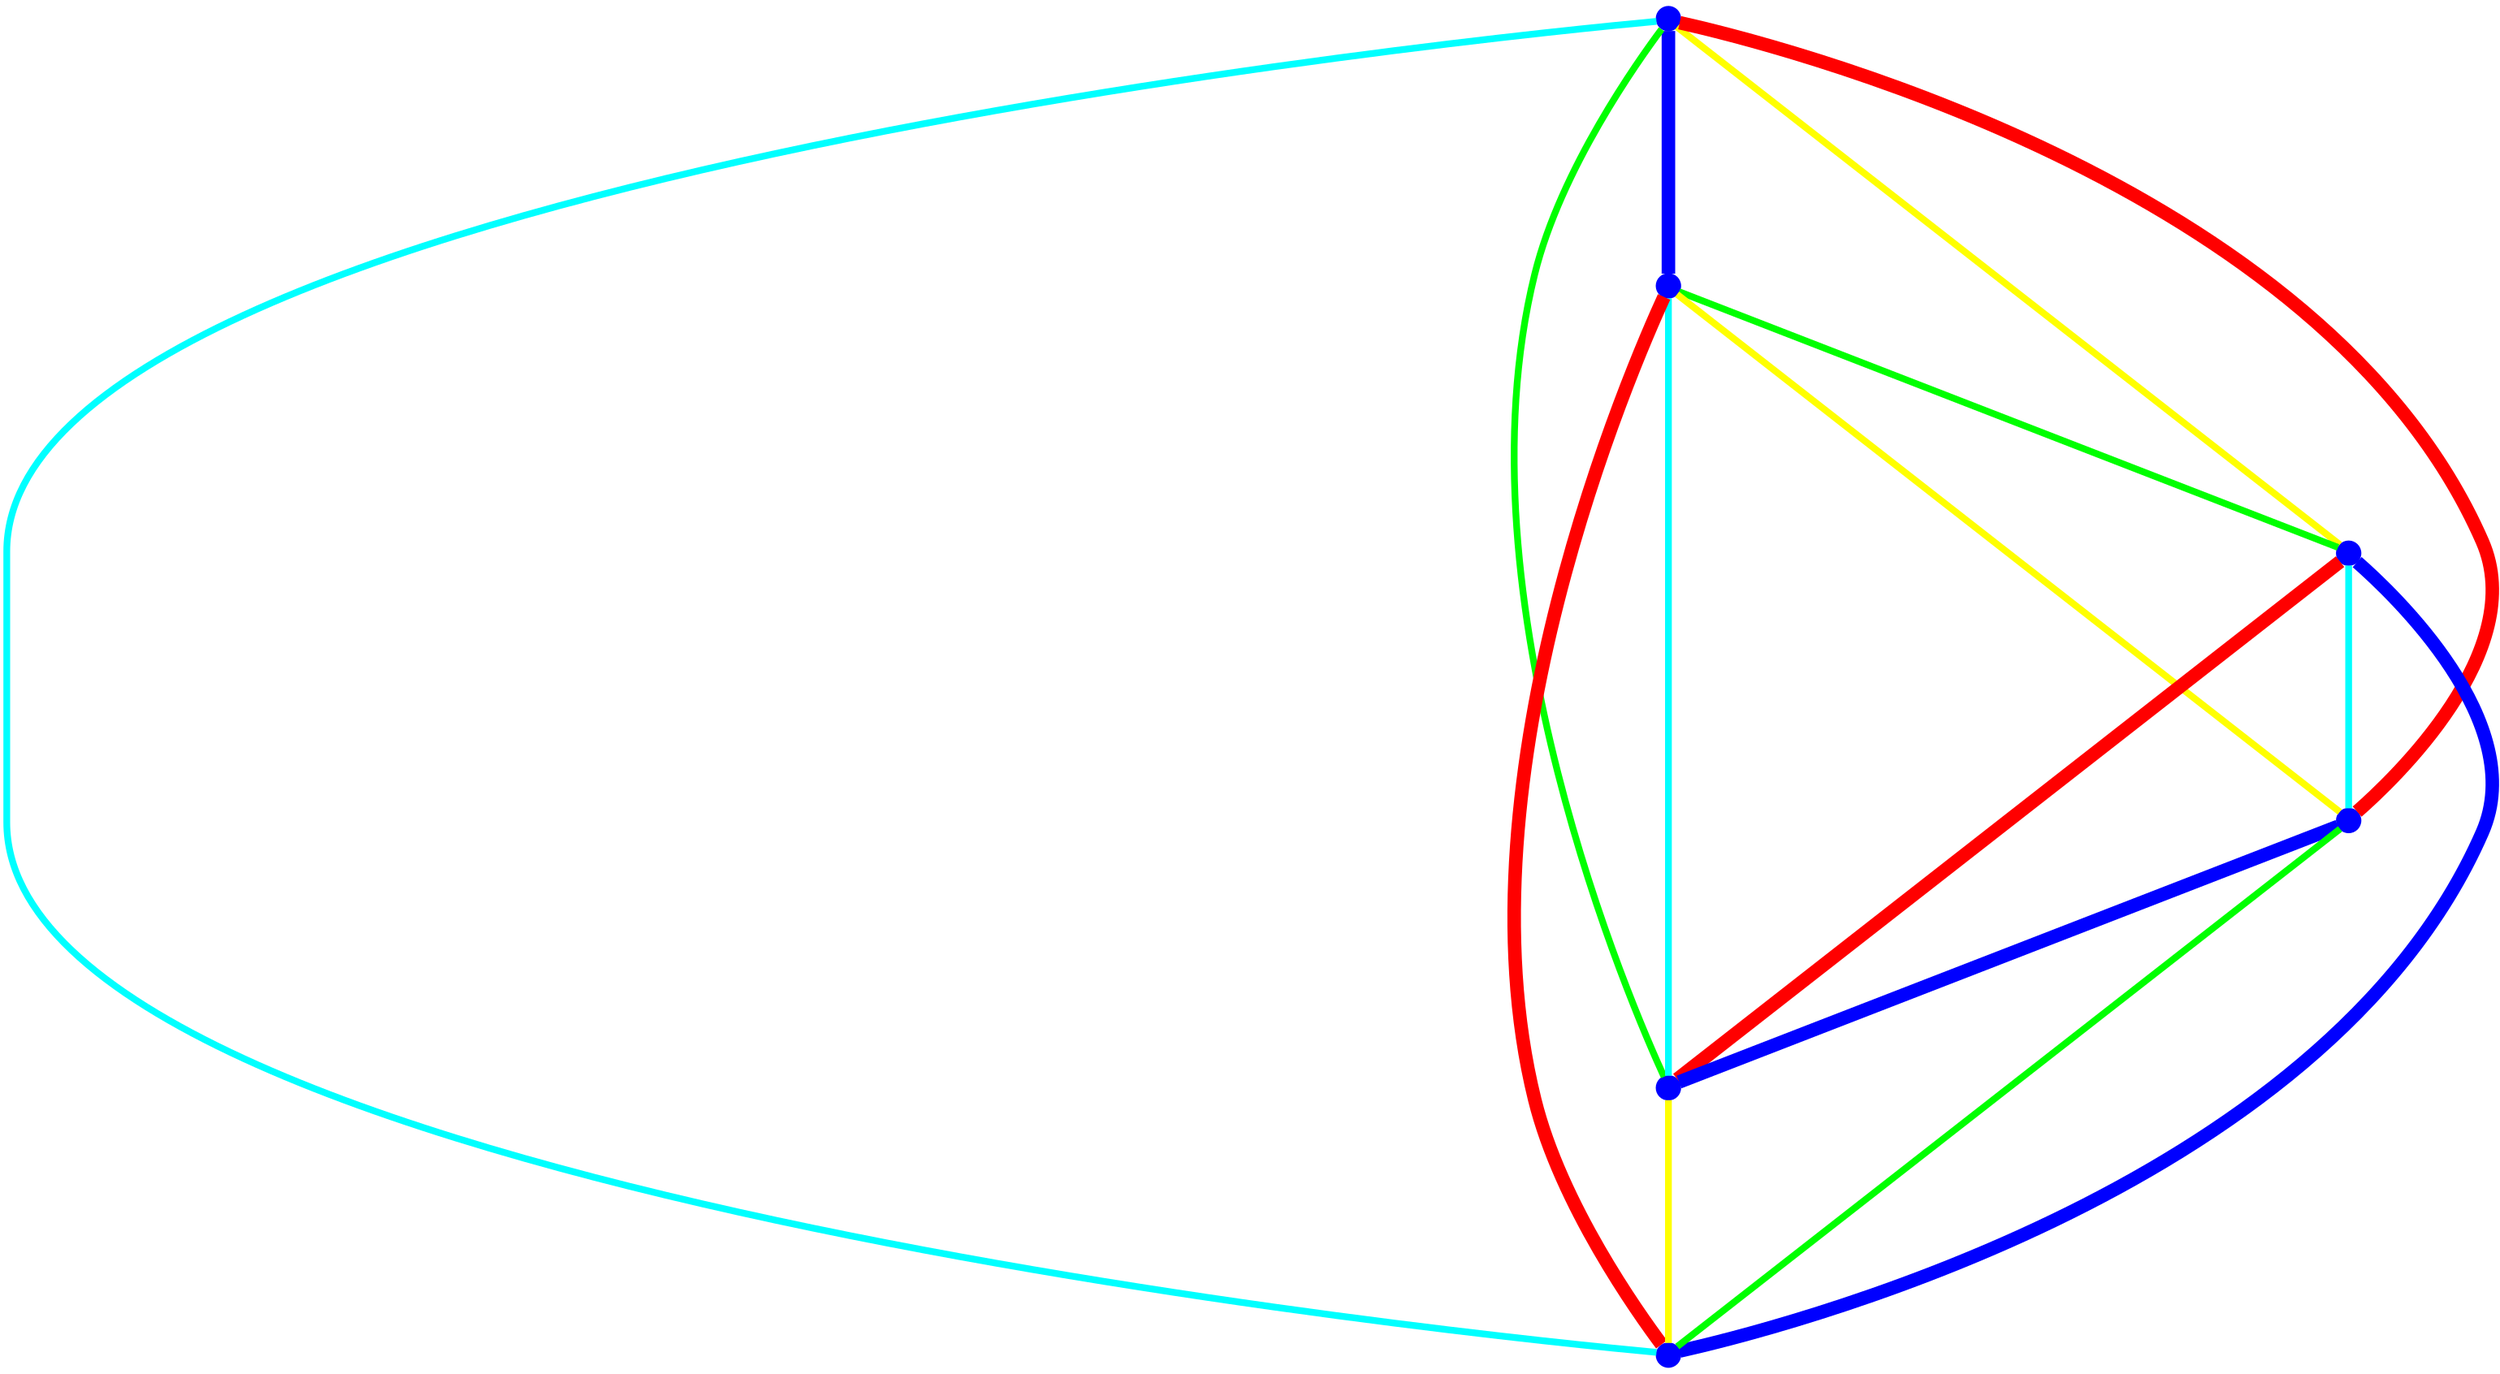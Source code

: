 graph {
ranksep=2
nodesep=2
node [label="" shape=circle style=filled fixedsize=true color=blue fillcolor=blue width=0.2];
"1" -- "2" [style="solid",penwidth="8",color="blue"];
"1" -- "3" [style="solid",penwidth="4",color="yellow"];
"1" -- "4" [style="solid",penwidth="8",color="red"];
"1" -- "5" [style="solid",penwidth="4",color="green"];
"1" -- "6" [style="solid",penwidth="4",color="cyan"];
"2" -- "3" [style="solid",penwidth="4",color="green"];
"2" -- "4" [style="solid",penwidth="4",color="yellow"];
"2" -- "5" [style="solid",penwidth="4",color="cyan"];
"2" -- "6" [style="solid",penwidth="8",color="red"];
"3" -- "4" [style="solid",penwidth="4",color="cyan"];
"3" -- "5" [style="solid",penwidth="8",color="red"];
"3" -- "6" [style="solid",penwidth="8",color="blue"];
"4" -- "5" [style="solid",penwidth="8",color="blue"];
"4" -- "6" [style="solid",penwidth="4",color="green"];
"5" -- "6" [style="solid",penwidth="4",color="yellow"];
}
